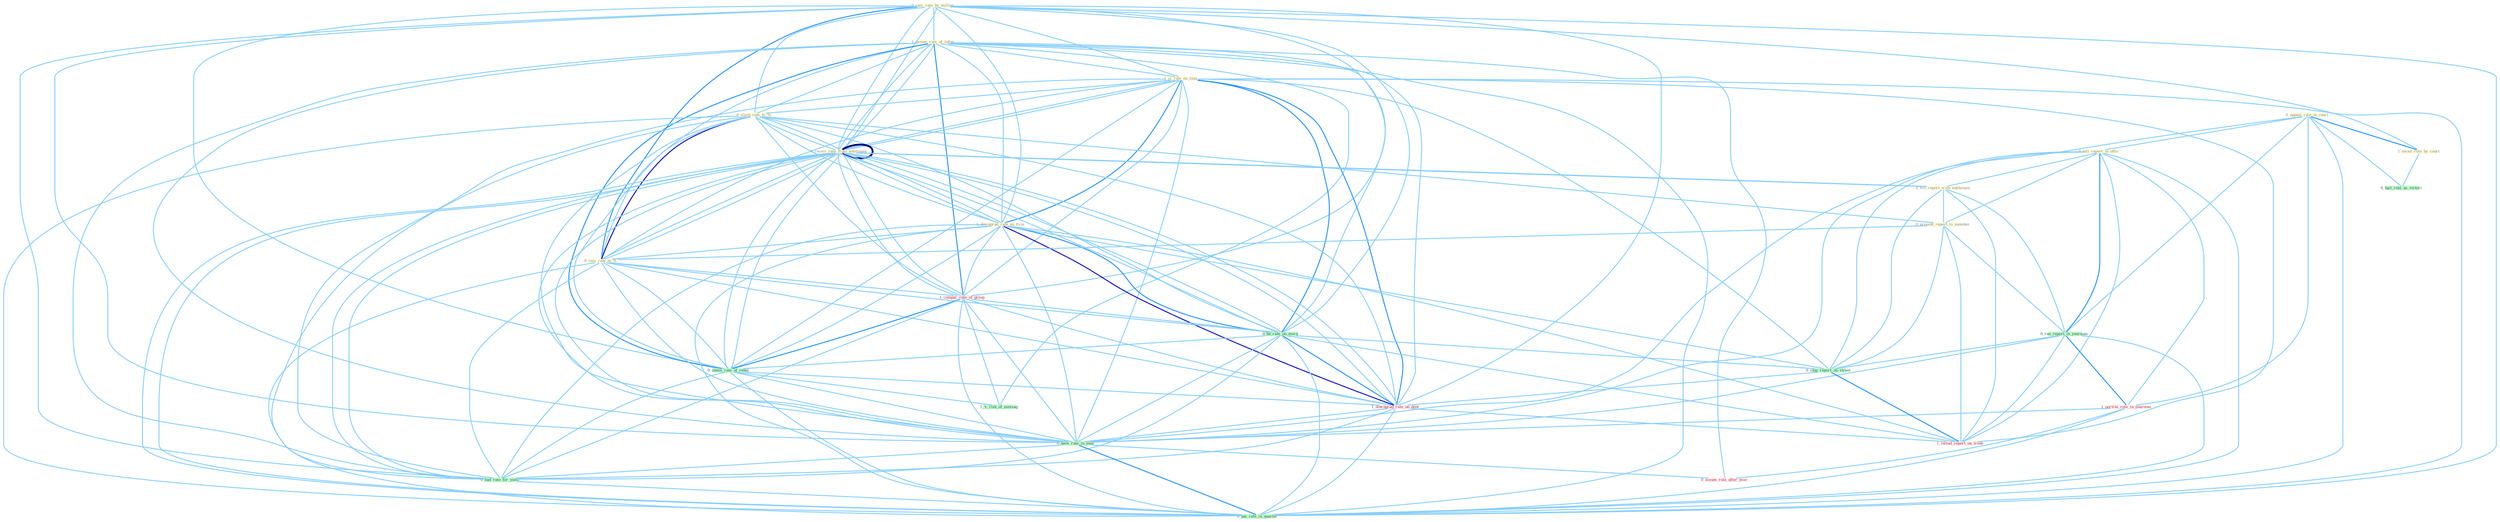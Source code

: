 Graph G{ 
    node
    [shape=polygon,style=filled,width=.5,height=.06,color="#BDFCC9",fixedsize=true,fontsize=4,
    fontcolor="#2f4f4f"];
    {node
    [color="#ffffe0", fontcolor="#8b7d6b"] "0_rais_rate_by_million " "0_appeal_rule_in_court " "1_assum_rate_of_inflat " "0_tell_report_in_offic " "1_is_rate_on_loan " "1_await_rule_by_court " "0_slash_rate_to_% " "0_receiv_rate_from_entitynam " "1_downgrad_rate_on_firm " "0_file_report_with_entitynam " "0_present_report_to_member " "0_rais_rate_to_% "}
{node [color="#fff0f5", fontcolor="#b22222"] "1_compar_rate_of_group " "1_downgrad_rate_on_debt " "1_portrai_role_in_yearnum " "1_includ_report_on_trade " "0_assum_role_after_year "}
edge [color="#B0E2FF"];

	"0_rais_rate_by_million " -- "1_assum_rate_of_inflat " [w="1", color="#87cefa" ];
	"0_rais_rate_by_million " -- "1_is_rate_on_loan " [w="1", color="#87cefa" ];
	"0_rais_rate_by_million " -- "1_await_rule_by_court " [w="1", color="#87cefa" ];
	"0_rais_rate_by_million " -- "0_slash_rate_to_% " [w="1", color="#87cefa" ];
	"0_rais_rate_by_million " -- "0_receiv_rate_from_entitynam " [w="1", color="#87cefa" ];
	"0_rais_rate_by_million " -- "1_downgrad_rate_on_firm " [w="1", color="#87cefa" ];
	"0_rais_rate_by_million " -- "0_rais_rate_to_% " [w="2", color="#1e90ff" , len=0.8];
	"0_rais_rate_by_million " -- "1_compar_rate_of_group " [w="1", color="#87cefa" ];
	"0_rais_rate_by_million " -- "0_ha_rate_on_morn " [w="1", color="#87cefa" ];
	"0_rais_rate_by_million " -- "0_receiv_rate_from_entitynam " [w="1", color="#87cefa" ];
	"0_rais_rate_by_million " -- "0_choos_rate_of_rebat " [w="1", color="#87cefa" ];
	"0_rais_rate_by_million " -- "1_downgrad_rate_on_debt " [w="1", color="#87cefa" ];
	"0_rais_rate_by_million " -- "0_have_rate_in_year " [w="1", color="#87cefa" ];
	"0_rais_rate_by_million " -- "0_had_rate_for_yield " [w="1", color="#87cefa" ];
	"0_rais_rate_by_million " -- "0_pai_rate_in_quarter " [w="1", color="#87cefa" ];
	"0_appeal_rule_in_court " -- "0_tell_report_in_offic " [w="1", color="#87cefa" ];
	"0_appeal_rule_in_court " -- "1_await_rule_by_court " [w="2", color="#1e90ff" , len=0.8];
	"0_appeal_rule_in_court " -- "0_ran_report_in_yearnum " [w="1", color="#87cefa" ];
	"0_appeal_rule_in_court " -- "1_portrai_role_in_yearnum " [w="1", color="#87cefa" ];
	"0_appeal_rule_in_court " -- "0_have_rate_in_year " [w="1", color="#87cefa" ];
	"0_appeal_rule_in_court " -- "0_hail_rule_as_victori " [w="1", color="#87cefa" ];
	"0_appeal_rule_in_court " -- "0_pai_rate_in_quarter " [w="1", color="#87cefa" ];
	"1_assum_rate_of_inflat " -- "1_is_rate_on_loan " [w="1", color="#87cefa" ];
	"1_assum_rate_of_inflat " -- "0_slash_rate_to_% " [w="1", color="#87cefa" ];
	"1_assum_rate_of_inflat " -- "0_receiv_rate_from_entitynam " [w="1", color="#87cefa" ];
	"1_assum_rate_of_inflat " -- "1_downgrad_rate_on_firm " [w="1", color="#87cefa" ];
	"1_assum_rate_of_inflat " -- "0_rais_rate_to_% " [w="1", color="#87cefa" ];
	"1_assum_rate_of_inflat " -- "1_compar_rate_of_group " [w="2", color="#1e90ff" , len=0.8];
	"1_assum_rate_of_inflat " -- "0_ha_rate_on_morn " [w="1", color="#87cefa" ];
	"1_assum_rate_of_inflat " -- "0_receiv_rate_from_entitynam " [w="1", color="#87cefa" ];
	"1_assum_rate_of_inflat " -- "0_choos_rate_of_rebat " [w="2", color="#1e90ff" , len=0.8];
	"1_assum_rate_of_inflat " -- "1_downgrad_rate_on_debt " [w="1", color="#87cefa" ];
	"1_assum_rate_of_inflat " -- "1_'s_risk_of_messag " [w="1", color="#87cefa" ];
	"1_assum_rate_of_inflat " -- "0_have_rate_in_year " [w="1", color="#87cefa" ];
	"1_assum_rate_of_inflat " -- "0_assum_role_after_year " [w="1", color="#87cefa" ];
	"1_assum_rate_of_inflat " -- "0_had_rate_for_yield " [w="1", color="#87cefa" ];
	"1_assum_rate_of_inflat " -- "0_pai_rate_in_quarter " [w="1", color="#87cefa" ];
	"0_tell_report_in_offic " -- "0_file_report_with_entitynam " [w="1", color="#87cefa" ];
	"0_tell_report_in_offic " -- "0_present_report_to_member " [w="1", color="#87cefa" ];
	"0_tell_report_in_offic " -- "0_ran_report_in_yearnum " [w="2", color="#1e90ff" , len=0.8];
	"0_tell_report_in_offic " -- "0_stop_report_on_street " [w="1", color="#87cefa" ];
	"0_tell_report_in_offic " -- "1_portrai_role_in_yearnum " [w="1", color="#87cefa" ];
	"0_tell_report_in_offic " -- "0_have_rate_in_year " [w="1", color="#87cefa" ];
	"0_tell_report_in_offic " -- "1_includ_report_on_trade " [w="1", color="#87cefa" ];
	"0_tell_report_in_offic " -- "0_pai_rate_in_quarter " [w="1", color="#87cefa" ];
	"1_is_rate_on_loan " -- "0_slash_rate_to_% " [w="1", color="#87cefa" ];
	"1_is_rate_on_loan " -- "0_receiv_rate_from_entitynam " [w="1", color="#87cefa" ];
	"1_is_rate_on_loan " -- "1_downgrad_rate_on_firm " [w="2", color="#1e90ff" , len=0.8];
	"1_is_rate_on_loan " -- "0_rais_rate_to_% " [w="1", color="#87cefa" ];
	"1_is_rate_on_loan " -- "1_compar_rate_of_group " [w="1", color="#87cefa" ];
	"1_is_rate_on_loan " -- "0_ha_rate_on_morn " [w="2", color="#1e90ff" , len=0.8];
	"1_is_rate_on_loan " -- "0_receiv_rate_from_entitynam " [w="1", color="#87cefa" ];
	"1_is_rate_on_loan " -- "0_stop_report_on_street " [w="1", color="#87cefa" ];
	"1_is_rate_on_loan " -- "0_choos_rate_of_rebat " [w="1", color="#87cefa" ];
	"1_is_rate_on_loan " -- "1_downgrad_rate_on_debt " [w="2", color="#1e90ff" , len=0.8];
	"1_is_rate_on_loan " -- "0_have_rate_in_year " [w="1", color="#87cefa" ];
	"1_is_rate_on_loan " -- "1_includ_report_on_trade " [w="1", color="#87cefa" ];
	"1_is_rate_on_loan " -- "0_had_rate_for_yield " [w="1", color="#87cefa" ];
	"1_is_rate_on_loan " -- "0_pai_rate_in_quarter " [w="1", color="#87cefa" ];
	"1_await_rule_by_court " -- "0_hail_rule_as_victori " [w="1", color="#87cefa" ];
	"0_slash_rate_to_% " -- "0_receiv_rate_from_entitynam " [w="1", color="#87cefa" ];
	"0_slash_rate_to_% " -- "1_downgrad_rate_on_firm " [w="1", color="#87cefa" ];
	"0_slash_rate_to_% " -- "0_present_report_to_member " [w="1", color="#87cefa" ];
	"0_slash_rate_to_% " -- "0_rais_rate_to_% " [w="3", color="#0000cd" , len=0.6];
	"0_slash_rate_to_% " -- "1_compar_rate_of_group " [w="1", color="#87cefa" ];
	"0_slash_rate_to_% " -- "0_ha_rate_on_morn " [w="1", color="#87cefa" ];
	"0_slash_rate_to_% " -- "0_receiv_rate_from_entitynam " [w="1", color="#87cefa" ];
	"0_slash_rate_to_% " -- "0_choos_rate_of_rebat " [w="1", color="#87cefa" ];
	"0_slash_rate_to_% " -- "1_downgrad_rate_on_debt " [w="1", color="#87cefa" ];
	"0_slash_rate_to_% " -- "0_have_rate_in_year " [w="1", color="#87cefa" ];
	"0_slash_rate_to_% " -- "0_had_rate_for_yield " [w="1", color="#87cefa" ];
	"0_slash_rate_to_% " -- "0_pai_rate_in_quarter " [w="1", color="#87cefa" ];
	"0_receiv_rate_from_entitynam " -- "1_downgrad_rate_on_firm " [w="1", color="#87cefa" ];
	"0_receiv_rate_from_entitynam " -- "0_file_report_with_entitynam " [w="1", color="#87cefa" ];
	"0_receiv_rate_from_entitynam " -- "0_rais_rate_to_% " [w="1", color="#87cefa" ];
	"0_receiv_rate_from_entitynam " -- "1_compar_rate_of_group " [w="1", color="#87cefa" ];
	"0_receiv_rate_from_entitynam " -- "0_ha_rate_on_morn " [w="1", color="#87cefa" ];
	"0_receiv_rate_from_entitynam " -- "0_receiv_rate_from_entitynam " [w="4", style=bold, color="#000080", len=0.4];
	"0_receiv_rate_from_entitynam " -- "0_choos_rate_of_rebat " [w="1", color="#87cefa" ];
	"0_receiv_rate_from_entitynam " -- "1_downgrad_rate_on_debt " [w="1", color="#87cefa" ];
	"0_receiv_rate_from_entitynam " -- "0_have_rate_in_year " [w="1", color="#87cefa" ];
	"0_receiv_rate_from_entitynam " -- "0_had_rate_for_yield " [w="1", color="#87cefa" ];
	"0_receiv_rate_from_entitynam " -- "0_pai_rate_in_quarter " [w="1", color="#87cefa" ];
	"1_downgrad_rate_on_firm " -- "0_rais_rate_to_% " [w="1", color="#87cefa" ];
	"1_downgrad_rate_on_firm " -- "1_compar_rate_of_group " [w="1", color="#87cefa" ];
	"1_downgrad_rate_on_firm " -- "0_ha_rate_on_morn " [w="2", color="#1e90ff" , len=0.8];
	"1_downgrad_rate_on_firm " -- "0_receiv_rate_from_entitynam " [w="1", color="#87cefa" ];
	"1_downgrad_rate_on_firm " -- "0_stop_report_on_street " [w="1", color="#87cefa" ];
	"1_downgrad_rate_on_firm " -- "0_choos_rate_of_rebat " [w="1", color="#87cefa" ];
	"1_downgrad_rate_on_firm " -- "1_downgrad_rate_on_debt " [w="3", color="#0000cd" , len=0.6];
	"1_downgrad_rate_on_firm " -- "0_have_rate_in_year " [w="1", color="#87cefa" ];
	"1_downgrad_rate_on_firm " -- "1_includ_report_on_trade " [w="1", color="#87cefa" ];
	"1_downgrad_rate_on_firm " -- "0_had_rate_for_yield " [w="1", color="#87cefa" ];
	"1_downgrad_rate_on_firm " -- "0_pai_rate_in_quarter " [w="1", color="#87cefa" ];
	"0_file_report_with_entitynam " -- "0_present_report_to_member " [w="1", color="#87cefa" ];
	"0_file_report_with_entitynam " -- "0_ran_report_in_yearnum " [w="1", color="#87cefa" ];
	"0_file_report_with_entitynam " -- "0_receiv_rate_from_entitynam " [w="1", color="#87cefa" ];
	"0_file_report_with_entitynam " -- "0_stop_report_on_street " [w="1", color="#87cefa" ];
	"0_file_report_with_entitynam " -- "1_includ_report_on_trade " [w="1", color="#87cefa" ];
	"0_present_report_to_member " -- "0_rais_rate_to_% " [w="1", color="#87cefa" ];
	"0_present_report_to_member " -- "0_ran_report_in_yearnum " [w="1", color="#87cefa" ];
	"0_present_report_to_member " -- "0_stop_report_on_street " [w="1", color="#87cefa" ];
	"0_present_report_to_member " -- "1_includ_report_on_trade " [w="1", color="#87cefa" ];
	"0_rais_rate_to_% " -- "1_compar_rate_of_group " [w="1", color="#87cefa" ];
	"0_rais_rate_to_% " -- "0_ha_rate_on_morn " [w="1", color="#87cefa" ];
	"0_rais_rate_to_% " -- "0_receiv_rate_from_entitynam " [w="1", color="#87cefa" ];
	"0_rais_rate_to_% " -- "0_choos_rate_of_rebat " [w="1", color="#87cefa" ];
	"0_rais_rate_to_% " -- "1_downgrad_rate_on_debt " [w="1", color="#87cefa" ];
	"0_rais_rate_to_% " -- "0_have_rate_in_year " [w="1", color="#87cefa" ];
	"0_rais_rate_to_% " -- "0_had_rate_for_yield " [w="1", color="#87cefa" ];
	"0_rais_rate_to_% " -- "0_pai_rate_in_quarter " [w="1", color="#87cefa" ];
	"1_compar_rate_of_group " -- "0_ha_rate_on_morn " [w="1", color="#87cefa" ];
	"1_compar_rate_of_group " -- "0_receiv_rate_from_entitynam " [w="1", color="#87cefa" ];
	"1_compar_rate_of_group " -- "0_choos_rate_of_rebat " [w="2", color="#1e90ff" , len=0.8];
	"1_compar_rate_of_group " -- "1_downgrad_rate_on_debt " [w="1", color="#87cefa" ];
	"1_compar_rate_of_group " -- "1_'s_risk_of_messag " [w="1", color="#87cefa" ];
	"1_compar_rate_of_group " -- "0_have_rate_in_year " [w="1", color="#87cefa" ];
	"1_compar_rate_of_group " -- "0_had_rate_for_yield " [w="1", color="#87cefa" ];
	"1_compar_rate_of_group " -- "0_pai_rate_in_quarter " [w="1", color="#87cefa" ];
	"0_ran_report_in_yearnum " -- "0_stop_report_on_street " [w="1", color="#87cefa" ];
	"0_ran_report_in_yearnum " -- "1_portrai_role_in_yearnum " [w="2", color="#1e90ff" , len=0.8];
	"0_ran_report_in_yearnum " -- "0_have_rate_in_year " [w="1", color="#87cefa" ];
	"0_ran_report_in_yearnum " -- "1_includ_report_on_trade " [w="1", color="#87cefa" ];
	"0_ran_report_in_yearnum " -- "0_pai_rate_in_quarter " [w="1", color="#87cefa" ];
	"0_ha_rate_on_morn " -- "0_receiv_rate_from_entitynam " [w="1", color="#87cefa" ];
	"0_ha_rate_on_morn " -- "0_stop_report_on_street " [w="1", color="#87cefa" ];
	"0_ha_rate_on_morn " -- "0_choos_rate_of_rebat " [w="1", color="#87cefa" ];
	"0_ha_rate_on_morn " -- "1_downgrad_rate_on_debt " [w="2", color="#1e90ff" , len=0.8];
	"0_ha_rate_on_morn " -- "0_have_rate_in_year " [w="1", color="#87cefa" ];
	"0_ha_rate_on_morn " -- "1_includ_report_on_trade " [w="1", color="#87cefa" ];
	"0_ha_rate_on_morn " -- "0_had_rate_for_yield " [w="1", color="#87cefa" ];
	"0_ha_rate_on_morn " -- "0_pai_rate_in_quarter " [w="1", color="#87cefa" ];
	"0_receiv_rate_from_entitynam " -- "0_choos_rate_of_rebat " [w="1", color="#87cefa" ];
	"0_receiv_rate_from_entitynam " -- "1_downgrad_rate_on_debt " [w="1", color="#87cefa" ];
	"0_receiv_rate_from_entitynam " -- "0_have_rate_in_year " [w="1", color="#87cefa" ];
	"0_receiv_rate_from_entitynam " -- "0_had_rate_for_yield " [w="1", color="#87cefa" ];
	"0_receiv_rate_from_entitynam " -- "0_pai_rate_in_quarter " [w="1", color="#87cefa" ];
	"0_stop_report_on_street " -- "1_downgrad_rate_on_debt " [w="1", color="#87cefa" ];
	"0_stop_report_on_street " -- "1_includ_report_on_trade " [w="2", color="#1e90ff" , len=0.8];
	"0_choos_rate_of_rebat " -- "1_downgrad_rate_on_debt " [w="1", color="#87cefa" ];
	"0_choos_rate_of_rebat " -- "1_'s_risk_of_messag " [w="1", color="#87cefa" ];
	"0_choos_rate_of_rebat " -- "0_have_rate_in_year " [w="1", color="#87cefa" ];
	"0_choos_rate_of_rebat " -- "0_had_rate_for_yield " [w="1", color="#87cefa" ];
	"0_choos_rate_of_rebat " -- "0_pai_rate_in_quarter " [w="1", color="#87cefa" ];
	"1_downgrad_rate_on_debt " -- "0_have_rate_in_year " [w="1", color="#87cefa" ];
	"1_downgrad_rate_on_debt " -- "1_includ_report_on_trade " [w="1", color="#87cefa" ];
	"1_downgrad_rate_on_debt " -- "0_had_rate_for_yield " [w="1", color="#87cefa" ];
	"1_downgrad_rate_on_debt " -- "0_pai_rate_in_quarter " [w="1", color="#87cefa" ];
	"1_portrai_role_in_yearnum " -- "0_have_rate_in_year " [w="1", color="#87cefa" ];
	"1_portrai_role_in_yearnum " -- "0_assum_role_after_year " [w="1", color="#87cefa" ];
	"1_portrai_role_in_yearnum " -- "0_pai_rate_in_quarter " [w="1", color="#87cefa" ];
	"0_have_rate_in_year " -- "0_assum_role_after_year " [w="1", color="#87cefa" ];
	"0_have_rate_in_year " -- "0_had_rate_for_yield " [w="1", color="#87cefa" ];
	"0_have_rate_in_year " -- "0_pai_rate_in_quarter " [w="2", color="#1e90ff" , len=0.8];
	"0_had_rate_for_yield " -- "0_pai_rate_in_quarter " [w="1", color="#87cefa" ];
}